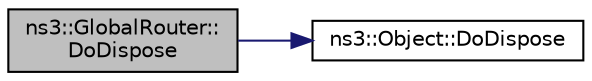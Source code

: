 digraph "ns3::GlobalRouter::DoDispose"
{
 // LATEX_PDF_SIZE
  edge [fontname="Helvetica",fontsize="10",labelfontname="Helvetica",labelfontsize="10"];
  node [fontname="Helvetica",fontsize="10",shape=record];
  rankdir="LR";
  Node1 [label="ns3::GlobalRouter::\lDoDispose",height=0.2,width=0.4,color="black", fillcolor="grey75", style="filled", fontcolor="black",tooltip="Destructor implementation."];
  Node1 -> Node2 [color="midnightblue",fontsize="10",style="solid",fontname="Helvetica"];
  Node2 [label="ns3::Object::DoDispose",height=0.2,width=0.4,color="black", fillcolor="white", style="filled",URL="$classns3_1_1_object.html#a475d429a75d302d4775f4ae32479b287",tooltip="Destructor implementation."];
}
